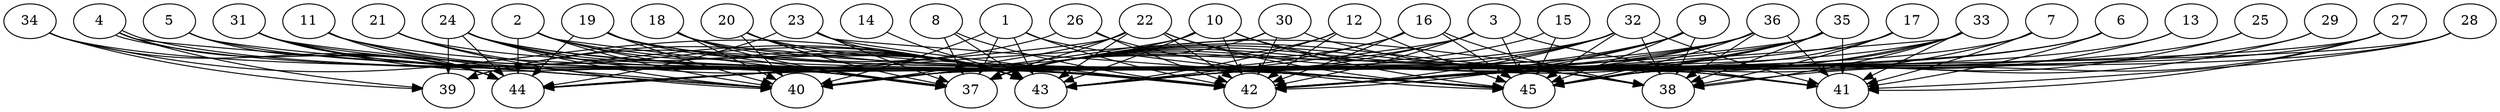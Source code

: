 // DAG automatically generated by daggen at Thu Oct  3 14:07:24 2019
// ./daggen --dot -n 45 --ccr 0.3 --fat 0.9 --regular 0.7 --density 0.9 --mindata 5242880 --maxdata 52428800 
digraph G {
  1 [size="32324267", alpha="0.12", expect_size="9697280"] 
  1 -> 37 [size ="9697280"]
  1 -> 40 [size ="9697280"]
  1 -> 42 [size ="9697280"]
  1 -> 43 [size ="9697280"]
  1 -> 45 [size ="9697280"]
  2 [size="27211093", alpha="0.15", expect_size="8163328"] 
  2 -> 37 [size ="8163328"]
  2 -> 40 [size ="8163328"]
  2 -> 42 [size ="8163328"]
  2 -> 43 [size ="8163328"]
  2 -> 44 [size ="8163328"]
  2 -> 45 [size ="8163328"]
  3 [size="142417920", alpha="0.10", expect_size="42725376"] 
  3 -> 37 [size ="42725376"]
  3 -> 40 [size ="42725376"]
  3 -> 41 [size ="42725376"]
  3 -> 42 [size ="42725376"]
  3 -> 43 [size ="42725376"]
  3 -> 45 [size ="42725376"]
  4 [size="59979093", alpha="0.06", expect_size="17993728"] 
  4 -> 39 [size ="17993728"]
  4 -> 40 [size ="17993728"]
  4 -> 42 [size ="17993728"]
  4 -> 42 [size ="17993728"]
  4 -> 44 [size ="17993728"]
  5 [size="146466133", alpha="0.18", expect_size="43939840"] 
  5 -> 40 [size ="43939840"]
  5 -> 42 [size ="43939840"]
  5 -> 44 [size ="43939840"]
  6 [size="96894293", alpha="0.15", expect_size="29068288"] 
  6 -> 41 [size ="29068288"]
  6 -> 42 [size ="29068288"]
  6 -> 43 [size ="29068288"]
  7 [size="163887787", alpha="0.19", expect_size="49166336"] 
  7 -> 41 [size ="49166336"]
  7 -> 42 [size ="49166336"]
  7 -> 43 [size ="49166336"]
  8 [size="101007360", alpha="0.07", expect_size="30302208"] 
  8 -> 37 [size ="30302208"]
  8 -> 42 [size ="30302208"]
  8 -> 43 [size ="30302208"]
  9 [size="85777067", alpha="0.03", expect_size="25733120"] 
  9 -> 37 [size ="25733120"]
  9 -> 38 [size ="25733120"]
  9 -> 42 [size ="25733120"]
  9 -> 43 [size ="25733120"]
  9 -> 45 [size ="25733120"]
  10 [size="24470187", alpha="0.01", expect_size="7341056"] 
  10 -> 38 [size ="7341056"]
  10 -> 39 [size ="7341056"]
  10 -> 40 [size ="7341056"]
  10 -> 42 [size ="7341056"]
  10 -> 43 [size ="7341056"]
  10 -> 45 [size ="7341056"]
  11 [size="145984853", alpha="0.14", expect_size="43795456"] 
  11 -> 37 [size ="43795456"]
  11 -> 42 [size ="43795456"]
  11 -> 43 [size ="43795456"]
  11 -> 44 [size ="43795456"]
  12 [size="83626667", alpha="0.19", expect_size="25088000"] 
  12 -> 37 [size ="25088000"]
  12 -> 42 [size ="25088000"]
  12 -> 43 [size ="25088000"]
  12 -> 45 [size ="25088000"]
  13 [size="44738560", alpha="0.04", expect_size="13421568"] 
  13 -> 42 [size ="13421568"]
  13 -> 45 [size ="13421568"]
  14 [size="119681707", alpha="0.11", expect_size="35904512"] 
  14 -> 43 [size ="35904512"]
  15 [size="167714133", alpha="0.02", expect_size="50314240"] 
  15 -> 37 [size ="50314240"]
  15 -> 45 [size ="50314240"]
  16 [size="151429120", alpha="0.12", expect_size="45428736"] 
  16 -> 37 [size ="45428736"]
  16 -> 38 [size ="45428736"]
  16 -> 40 [size ="45428736"]
  16 -> 42 [size ="45428736"]
  16 -> 45 [size ="45428736"]
  17 [size="108332373", alpha="0.20", expect_size="32499712"] 
  17 -> 38 [size ="32499712"]
  17 -> 40 [size ="32499712"]
  17 -> 45 [size ="32499712"]
  18 [size="101676373", alpha="0.02", expect_size="30502912"] 
  18 -> 37 [size ="30502912"]
  18 -> 40 [size ="30502912"]
  18 -> 43 [size ="30502912"]
  18 -> 45 [size ="30502912"]
  19 [size="159720107", alpha="0.11", expect_size="47916032"] 
  19 -> 37 [size ="47916032"]
  19 -> 38 [size ="47916032"]
  19 -> 40 [size ="47916032"]
  19 -> 43 [size ="47916032"]
  19 -> 44 [size ="47916032"]
  19 -> 45 [size ="47916032"]
  20 [size="29494613", alpha="0.09", expect_size="8848384"] 
  20 -> 37 [size ="8848384"]
  20 -> 40 [size ="8848384"]
  20 -> 41 [size ="8848384"]
  20 -> 43 [size ="8848384"]
  21 [size="35300693", alpha="0.09", expect_size="10590208"] 
  21 -> 37 [size ="10590208"]
  21 -> 40 [size ="10590208"]
  21 -> 42 [size ="10590208"]
  22 [size="147858773", alpha="0.10", expect_size="44357632"] 
  22 -> 37 [size ="44357632"]
  22 -> 38 [size ="44357632"]
  22 -> 40 [size ="44357632"]
  22 -> 42 [size ="44357632"]
  22 -> 43 [size ="44357632"]
  22 -> 44 [size ="44357632"]
  22 -> 45 [size ="44357632"]
  23 [size="138280960", alpha="0.07", expect_size="41484288"] 
  23 -> 37 [size ="41484288"]
  23 -> 42 [size ="41484288"]
  23 -> 43 [size ="41484288"]
  23 -> 44 [size ="41484288"]
  23 -> 45 [size ="41484288"]
  24 [size="172987733", alpha="0.09", expect_size="51896320"] 
  24 -> 37 [size ="51896320"]
  24 -> 38 [size ="51896320"]
  24 -> 39 [size ="51896320"]
  24 -> 40 [size ="51896320"]
  24 -> 42 [size ="51896320"]
  24 -> 43 [size ="51896320"]
  24 -> 44 [size ="51896320"]
  24 -> 45 [size ="51896320"]
  25 [size="102188373", alpha="0.08", expect_size="30656512"] 
  25 -> 42 [size ="30656512"]
  25 -> 45 [size ="30656512"]
  26 [size="120733013", alpha="0.16", expect_size="36219904"] 
  26 -> 39 [size ="36219904"]
  26 -> 42 [size ="36219904"]
  26 -> 45 [size ="36219904"]
  27 [size="60357973", alpha="0.04", expect_size="18107392"] 
  27 -> 38 [size ="18107392"]
  27 -> 41 [size ="18107392"]
  27 -> 44 [size ="18107392"]
  27 -> 45 [size ="18107392"]
  28 [size="59214507", alpha="0.02", expect_size="17764352"] 
  28 -> 40 [size ="17764352"]
  28 -> 41 [size ="17764352"]
  28 -> 45 [size ="17764352"]
  29 [size="78011733", alpha="0.09", expect_size="23403520"] 
  29 -> 42 [size ="23403520"]
  29 -> 45 [size ="23403520"]
  30 [size="164212053", alpha="0.16", expect_size="49263616"] 
  30 -> 37 [size ="49263616"]
  30 -> 41 [size ="49263616"]
  30 -> 42 [size ="49263616"]
  30 -> 44 [size ="49263616"]
  31 [size="76574720", alpha="0.00", expect_size="22972416"] 
  31 -> 37 [size ="22972416"]
  31 -> 40 [size ="22972416"]
  31 -> 42 [size ="22972416"]
  31 -> 43 [size ="22972416"]
  31 -> 44 [size ="22972416"]
  32 [size="144517120", alpha="0.13", expect_size="43355136"] 
  32 -> 37 [size ="43355136"]
  32 -> 38 [size ="43355136"]
  32 -> 41 [size ="43355136"]
  32 -> 42 [size ="43355136"]
  32 -> 43 [size ="43355136"]
  32 -> 44 [size ="43355136"]
  32 -> 45 [size ="43355136"]
  33 [size="63208107", alpha="0.08", expect_size="18962432"] 
  33 -> 37 [size ="18962432"]
  33 -> 38 [size ="18962432"]
  33 -> 41 [size ="18962432"]
  33 -> 42 [size ="18962432"]
  33 -> 43 [size ="18962432"]
  33 -> 45 [size ="18962432"]
  34 [size="114875733", alpha="0.17", expect_size="34462720"] 
  34 -> 37 [size ="34462720"]
  34 -> 39 [size ="34462720"]
  34 -> 43 [size ="34462720"]
  34 -> 44 [size ="34462720"]
  35 [size="27450027", alpha="0.05", expect_size="8235008"] 
  35 -> 37 [size ="8235008"]
  35 -> 38 [size ="8235008"]
  35 -> 40 [size ="8235008"]
  35 -> 41 [size ="8235008"]
  35 -> 42 [size ="8235008"]
  35 -> 43 [size ="8235008"]
  35 -> 45 [size ="8235008"]
  36 [size="87214080", alpha="0.10", expect_size="26164224"] 
  36 -> 37 [size ="26164224"]
  36 -> 38 [size ="26164224"]
  36 -> 40 [size ="26164224"]
  36 -> 41 [size ="26164224"]
  36 -> 42 [size ="26164224"]
  36 -> 43 [size ="26164224"]
  36 -> 45 [size ="26164224"]
  37 [size="59009707", alpha="0.07", expect_size="17702912"] 
  38 [size="89251840", alpha="0.14", expect_size="26775552"] 
  39 [size="104188587", alpha="0.19", expect_size="31256576"] 
  40 [size="172120747", alpha="0.06", expect_size="51636224"] 
  41 [size="142755840", alpha="0.15", expect_size="42826752"] 
  42 [size="144605867", alpha="0.01", expect_size="43381760"] 
  43 [size="86534827", alpha="0.02", expect_size="25960448"] 
  44 [size="153098240", alpha="0.03", expect_size="45929472"] 
  45 [size="131925333", alpha="0.15", expect_size="39577600"] 
}
